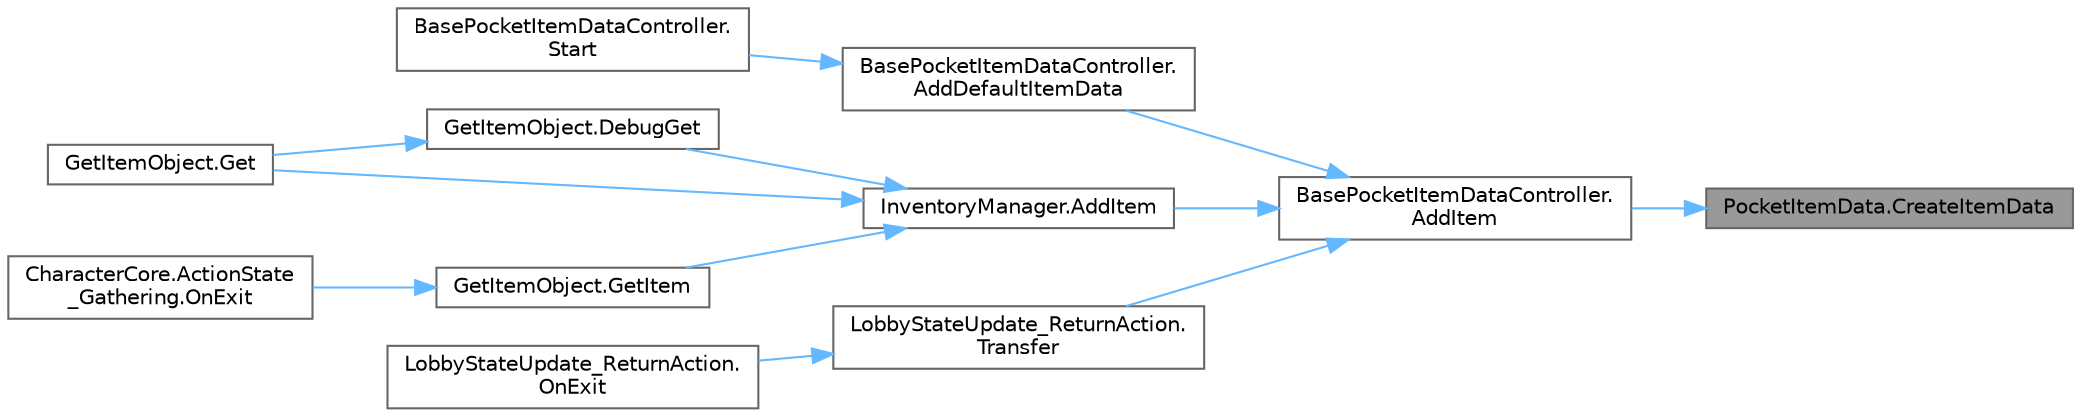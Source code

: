 digraph "PocketItemData.CreateItemData"
{
 // LATEX_PDF_SIZE
  bgcolor="transparent";
  edge [fontname=Helvetica,fontsize=10,labelfontname=Helvetica,labelfontsize=10];
  node [fontname=Helvetica,fontsize=10,shape=box,height=0.2,width=0.4];
  rankdir="RL";
  Node1 [id="Node000001",label="PocketItemData.CreateItemData",height=0.2,width=0.4,color="gray40", fillcolor="grey60", style="filled", fontcolor="black",tooltip=" "];
  Node1 -> Node2 [id="edge1_Node000001_Node000002",dir="back",color="steelblue1",style="solid",tooltip=" "];
  Node2 [id="Node000002",label="BasePocketItemDataController.\lAddItem",height=0.2,width=0.4,color="grey40", fillcolor="white", style="filled",URL="$class_base_pocket_item_data_controller.html#a5ab16844f7e6447b94f61dd6369d49a2",tooltip="アイテムリストに引数アイテムを追加する"];
  Node2 -> Node3 [id="edge2_Node000002_Node000003",dir="back",color="steelblue1",style="solid",tooltip=" "];
  Node3 [id="Node000003",label="BasePocketItemDataController.\lAddDefaultItemData",height=0.2,width=0.4,color="grey40", fillcolor="white", style="filled",URL="$class_base_pocket_item_data_controller.html#a8976ea94159ccc6785371582e4a69145",tooltip=" "];
  Node3 -> Node4 [id="edge3_Node000003_Node000004",dir="back",color="steelblue1",style="solid",tooltip=" "];
  Node4 [id="Node000004",label="BasePocketItemDataController.\lStart",height=0.2,width=0.4,color="grey40", fillcolor="white", style="filled",URL="$class_base_pocket_item_data_controller.html#af65bb1cf2b9474f28ee4a5490a9bf627",tooltip=" "];
  Node2 -> Node5 [id="edge4_Node000002_Node000005",dir="back",color="steelblue1",style="solid",tooltip=" "];
  Node5 [id="Node000005",label="InventoryManager.AddItem",height=0.2,width=0.4,color="grey40", fillcolor="white", style="filled",URL="$class_inventory_manager.html#a2ce5b893ac97abfea13be83a816433da",tooltip="アイテムリストに引数アイテムを追加する"];
  Node5 -> Node6 [id="edge5_Node000005_Node000006",dir="back",color="steelblue1",style="solid",tooltip=" "];
  Node6 [id="Node000006",label="GetItemObject.DebugGet",height=0.2,width=0.4,color="grey40", fillcolor="white", style="filled",URL="$class_get_item_object.html#a97dd1166320b08670b841af94266cb44",tooltip=" "];
  Node6 -> Node7 [id="edge6_Node000006_Node000007",dir="back",color="steelblue1",style="solid",tooltip=" "];
  Node7 [id="Node000007",label="GetItemObject.Get",height=0.2,width=0.4,color="grey40", fillcolor="white", style="filled",URL="$class_get_item_object.html#aa84ad542dcec19933655a5059d426e36",tooltip=" "];
  Node5 -> Node7 [id="edge7_Node000005_Node000007",dir="back",color="steelblue1",style="solid",tooltip=" "];
  Node5 -> Node8 [id="edge8_Node000005_Node000008",dir="back",color="steelblue1",style="solid",tooltip=" "];
  Node8 [id="Node000008",label="GetItemObject.GetItem",height=0.2,width=0.4,color="grey40", fillcolor="white", style="filled",URL="$class_get_item_object.html#add9486ad28696c343442d7a88574dc61",tooltip=" "];
  Node8 -> Node9 [id="edge9_Node000008_Node000009",dir="back",color="steelblue1",style="solid",tooltip=" "];
  Node9 [id="Node000009",label="CharacterCore.ActionState\l_Gathering.OnExit",height=0.2,width=0.4,color="grey40", fillcolor="white", style="filled",URL="$class_character_core_1_1_action_state___gathering.html#acc5268975f8ed1734d9a62544db6bb51",tooltip=" "];
  Node2 -> Node10 [id="edge10_Node000002_Node000010",dir="back",color="steelblue1",style="solid",tooltip=" "];
  Node10 [id="Node000010",label="LobbyStateUpdate_ReturnAction.\lTransfer",height=0.2,width=0.4,color="grey40", fillcolor="white", style="filled",URL="$class_lobby_state_update___return_action.html#a1d7035912bcc7e8df85988fb4435d749",tooltip=" "];
  Node10 -> Node11 [id="edge11_Node000010_Node000011",dir="back",color="steelblue1",style="solid",tooltip=" "];
  Node11 [id="Node000011",label="LobbyStateUpdate_ReturnAction.\lOnExit",height=0.2,width=0.4,color="grey40", fillcolor="white", style="filled",URL="$class_lobby_state_update___return_action.html#a0bf4c2f22efff01a083f2953b9f2a0f9",tooltip="終了処理"];
}
